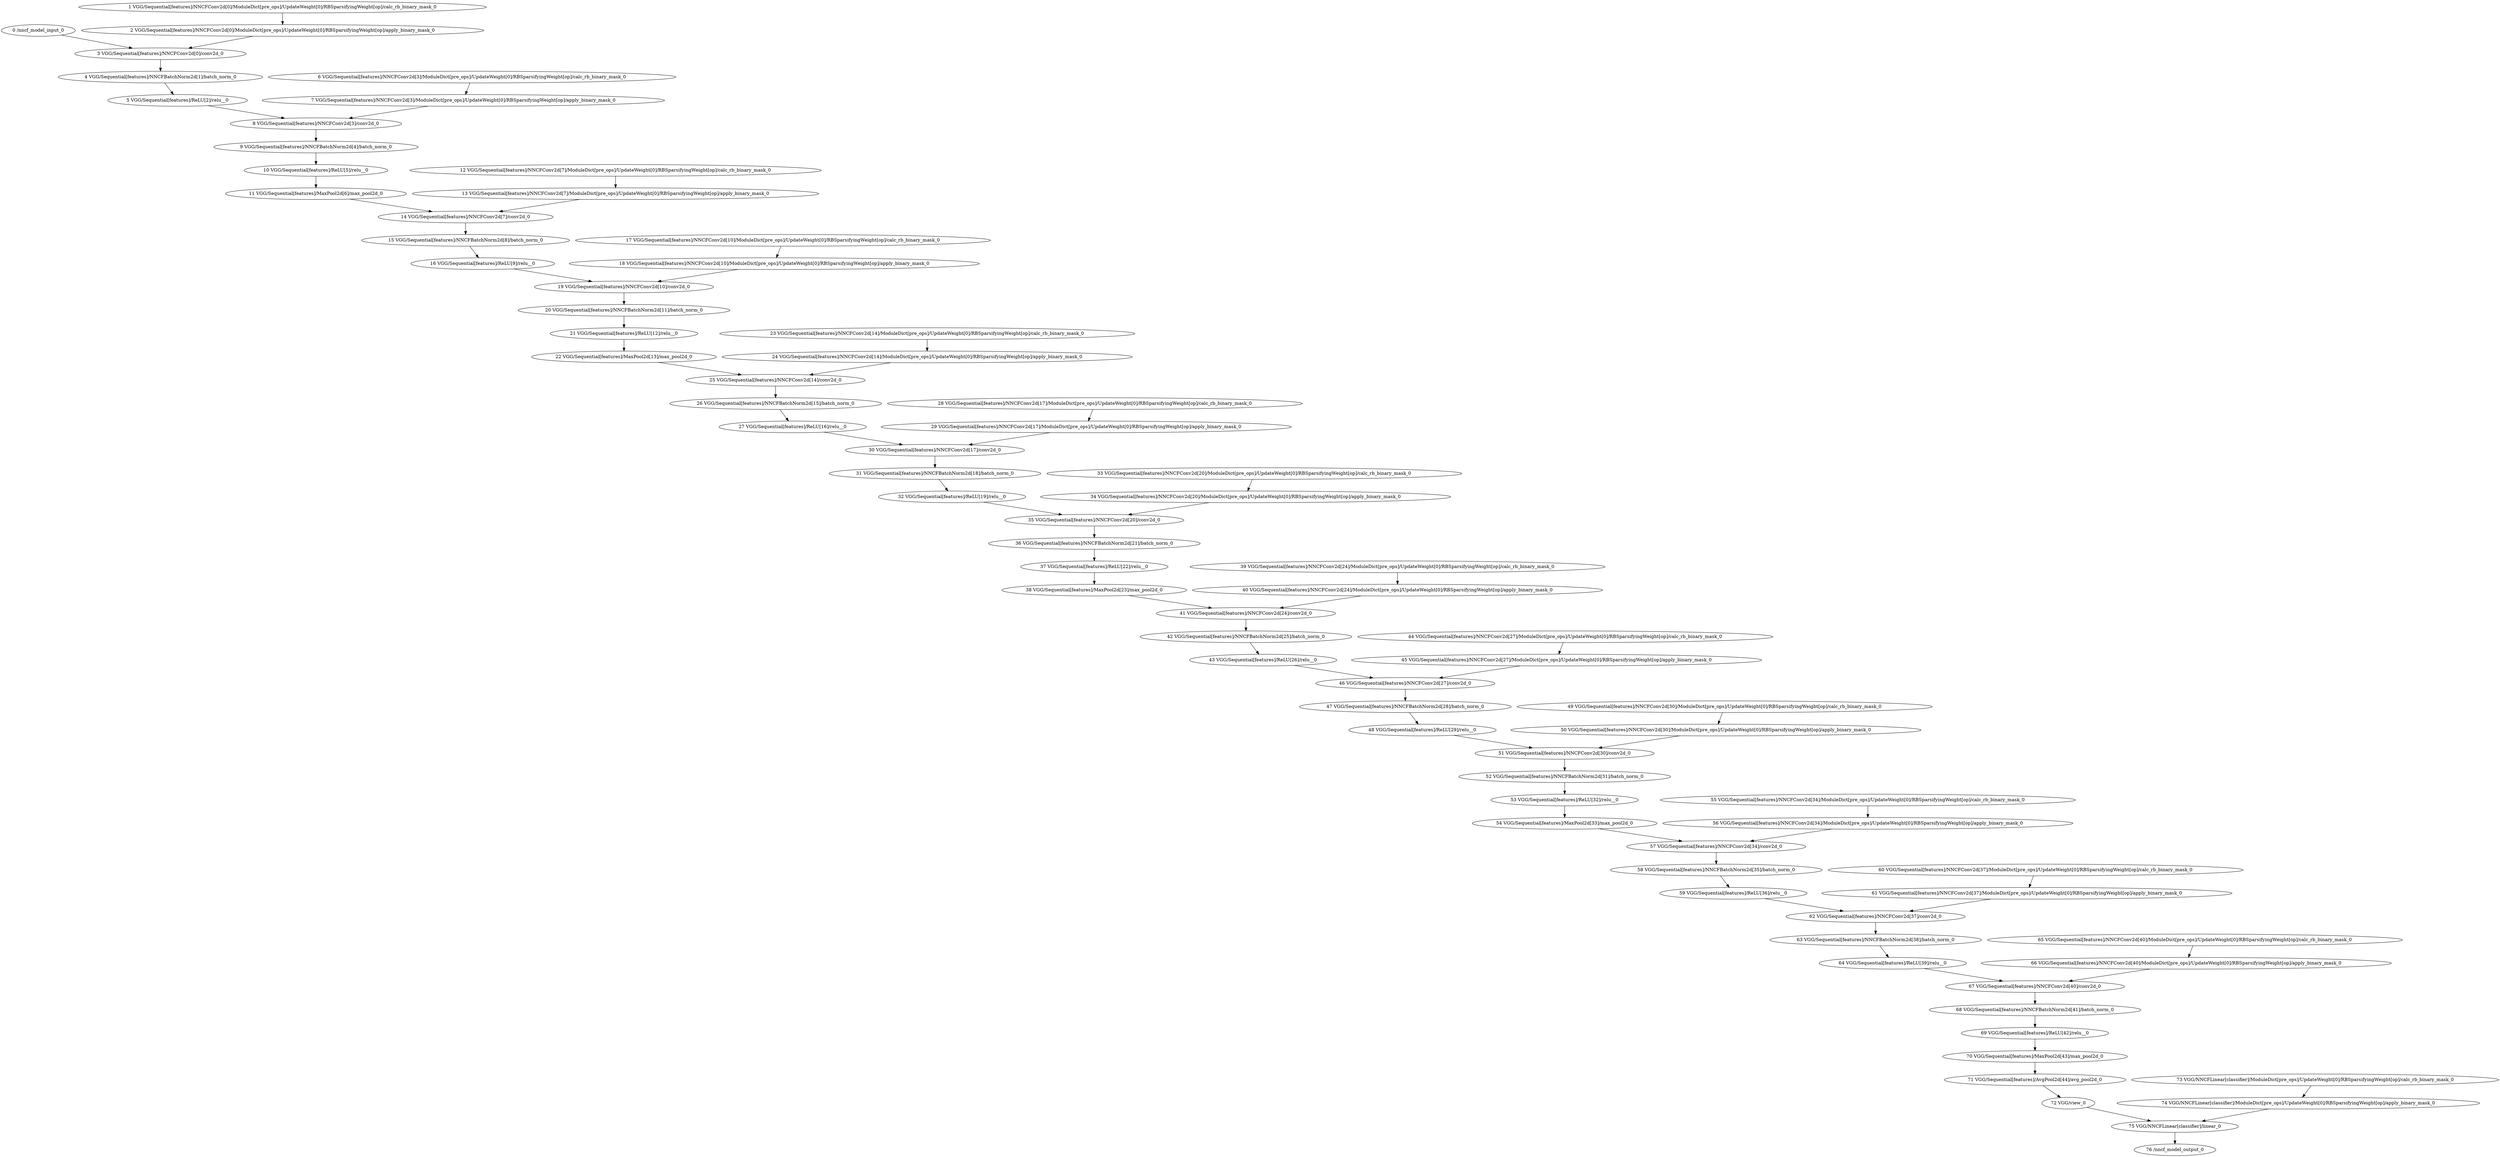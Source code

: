 strict digraph  {
"0 /nncf_model_input_0" [id=0, type=nncf_model_input];
"1 VGG/Sequential[features]/NNCFConv2d[0]/ModuleDict[pre_ops]/UpdateWeight[0]/RBSparsifyingWeight[op]/calc_rb_binary_mask_0" [id=1, type=calc_rb_binary_mask];
"2 VGG/Sequential[features]/NNCFConv2d[0]/ModuleDict[pre_ops]/UpdateWeight[0]/RBSparsifyingWeight[op]/apply_binary_mask_0" [id=2, type=apply_binary_mask];
"3 VGG/Sequential[features]/NNCFConv2d[0]/conv2d_0" [id=3, type=conv2d];
"4 VGG/Sequential[features]/NNCFBatchNorm2d[1]/batch_norm_0" [id=4, type=batch_norm];
"5 VGG/Sequential[features]/ReLU[2]/relu__0" [id=5, type=relu_];
"6 VGG/Sequential[features]/NNCFConv2d[3]/ModuleDict[pre_ops]/UpdateWeight[0]/RBSparsifyingWeight[op]/calc_rb_binary_mask_0" [id=6, type=calc_rb_binary_mask];
"7 VGG/Sequential[features]/NNCFConv2d[3]/ModuleDict[pre_ops]/UpdateWeight[0]/RBSparsifyingWeight[op]/apply_binary_mask_0" [id=7, type=apply_binary_mask];
"8 VGG/Sequential[features]/NNCFConv2d[3]/conv2d_0" [id=8, type=conv2d];
"9 VGG/Sequential[features]/NNCFBatchNorm2d[4]/batch_norm_0" [id=9, type=batch_norm];
"10 VGG/Sequential[features]/ReLU[5]/relu__0" [id=10, type=relu_];
"11 VGG/Sequential[features]/MaxPool2d[6]/max_pool2d_0" [id=11, type=max_pool2d];
"12 VGG/Sequential[features]/NNCFConv2d[7]/ModuleDict[pre_ops]/UpdateWeight[0]/RBSparsifyingWeight[op]/calc_rb_binary_mask_0" [id=12, type=calc_rb_binary_mask];
"13 VGG/Sequential[features]/NNCFConv2d[7]/ModuleDict[pre_ops]/UpdateWeight[0]/RBSparsifyingWeight[op]/apply_binary_mask_0" [id=13, type=apply_binary_mask];
"14 VGG/Sequential[features]/NNCFConv2d[7]/conv2d_0" [id=14, type=conv2d];
"15 VGG/Sequential[features]/NNCFBatchNorm2d[8]/batch_norm_0" [id=15, type=batch_norm];
"16 VGG/Sequential[features]/ReLU[9]/relu__0" [id=16, type=relu_];
"17 VGG/Sequential[features]/NNCFConv2d[10]/ModuleDict[pre_ops]/UpdateWeight[0]/RBSparsifyingWeight[op]/calc_rb_binary_mask_0" [id=17, type=calc_rb_binary_mask];
"18 VGG/Sequential[features]/NNCFConv2d[10]/ModuleDict[pre_ops]/UpdateWeight[0]/RBSparsifyingWeight[op]/apply_binary_mask_0" [id=18, type=apply_binary_mask];
"19 VGG/Sequential[features]/NNCFConv2d[10]/conv2d_0" [id=19, type=conv2d];
"20 VGG/Sequential[features]/NNCFBatchNorm2d[11]/batch_norm_0" [id=20, type=batch_norm];
"21 VGG/Sequential[features]/ReLU[12]/relu__0" [id=21, type=relu_];
"22 VGG/Sequential[features]/MaxPool2d[13]/max_pool2d_0" [id=22, type=max_pool2d];
"23 VGG/Sequential[features]/NNCFConv2d[14]/ModuleDict[pre_ops]/UpdateWeight[0]/RBSparsifyingWeight[op]/calc_rb_binary_mask_0" [id=23, type=calc_rb_binary_mask];
"24 VGG/Sequential[features]/NNCFConv2d[14]/ModuleDict[pre_ops]/UpdateWeight[0]/RBSparsifyingWeight[op]/apply_binary_mask_0" [id=24, type=apply_binary_mask];
"25 VGG/Sequential[features]/NNCFConv2d[14]/conv2d_0" [id=25, type=conv2d];
"26 VGG/Sequential[features]/NNCFBatchNorm2d[15]/batch_norm_0" [id=26, type=batch_norm];
"27 VGG/Sequential[features]/ReLU[16]/relu__0" [id=27, type=relu_];
"28 VGG/Sequential[features]/NNCFConv2d[17]/ModuleDict[pre_ops]/UpdateWeight[0]/RBSparsifyingWeight[op]/calc_rb_binary_mask_0" [id=28, type=calc_rb_binary_mask];
"29 VGG/Sequential[features]/NNCFConv2d[17]/ModuleDict[pre_ops]/UpdateWeight[0]/RBSparsifyingWeight[op]/apply_binary_mask_0" [id=29, type=apply_binary_mask];
"30 VGG/Sequential[features]/NNCFConv2d[17]/conv2d_0" [id=30, type=conv2d];
"31 VGG/Sequential[features]/NNCFBatchNorm2d[18]/batch_norm_0" [id=31, type=batch_norm];
"32 VGG/Sequential[features]/ReLU[19]/relu__0" [id=32, type=relu_];
"33 VGG/Sequential[features]/NNCFConv2d[20]/ModuleDict[pre_ops]/UpdateWeight[0]/RBSparsifyingWeight[op]/calc_rb_binary_mask_0" [id=33, type=calc_rb_binary_mask];
"34 VGG/Sequential[features]/NNCFConv2d[20]/ModuleDict[pre_ops]/UpdateWeight[0]/RBSparsifyingWeight[op]/apply_binary_mask_0" [id=34, type=apply_binary_mask];
"35 VGG/Sequential[features]/NNCFConv2d[20]/conv2d_0" [id=35, type=conv2d];
"36 VGG/Sequential[features]/NNCFBatchNorm2d[21]/batch_norm_0" [id=36, type=batch_norm];
"37 VGG/Sequential[features]/ReLU[22]/relu__0" [id=37, type=relu_];
"38 VGG/Sequential[features]/MaxPool2d[23]/max_pool2d_0" [id=38, type=max_pool2d];
"39 VGG/Sequential[features]/NNCFConv2d[24]/ModuleDict[pre_ops]/UpdateWeight[0]/RBSparsifyingWeight[op]/calc_rb_binary_mask_0" [id=39, type=calc_rb_binary_mask];
"40 VGG/Sequential[features]/NNCFConv2d[24]/ModuleDict[pre_ops]/UpdateWeight[0]/RBSparsifyingWeight[op]/apply_binary_mask_0" [id=40, type=apply_binary_mask];
"41 VGG/Sequential[features]/NNCFConv2d[24]/conv2d_0" [id=41, type=conv2d];
"42 VGG/Sequential[features]/NNCFBatchNorm2d[25]/batch_norm_0" [id=42, type=batch_norm];
"43 VGG/Sequential[features]/ReLU[26]/relu__0" [id=43, type=relu_];
"44 VGG/Sequential[features]/NNCFConv2d[27]/ModuleDict[pre_ops]/UpdateWeight[0]/RBSparsifyingWeight[op]/calc_rb_binary_mask_0" [id=44, type=calc_rb_binary_mask];
"45 VGG/Sequential[features]/NNCFConv2d[27]/ModuleDict[pre_ops]/UpdateWeight[0]/RBSparsifyingWeight[op]/apply_binary_mask_0" [id=45, type=apply_binary_mask];
"46 VGG/Sequential[features]/NNCFConv2d[27]/conv2d_0" [id=46, type=conv2d];
"47 VGG/Sequential[features]/NNCFBatchNorm2d[28]/batch_norm_0" [id=47, type=batch_norm];
"48 VGG/Sequential[features]/ReLU[29]/relu__0" [id=48, type=relu_];
"49 VGG/Sequential[features]/NNCFConv2d[30]/ModuleDict[pre_ops]/UpdateWeight[0]/RBSparsifyingWeight[op]/calc_rb_binary_mask_0" [id=49, type=calc_rb_binary_mask];
"50 VGG/Sequential[features]/NNCFConv2d[30]/ModuleDict[pre_ops]/UpdateWeight[0]/RBSparsifyingWeight[op]/apply_binary_mask_0" [id=50, type=apply_binary_mask];
"51 VGG/Sequential[features]/NNCFConv2d[30]/conv2d_0" [id=51, type=conv2d];
"52 VGG/Sequential[features]/NNCFBatchNorm2d[31]/batch_norm_0" [id=52, type=batch_norm];
"53 VGG/Sequential[features]/ReLU[32]/relu__0" [id=53, type=relu_];
"54 VGG/Sequential[features]/MaxPool2d[33]/max_pool2d_0" [id=54, type=max_pool2d];
"55 VGG/Sequential[features]/NNCFConv2d[34]/ModuleDict[pre_ops]/UpdateWeight[0]/RBSparsifyingWeight[op]/calc_rb_binary_mask_0" [id=55, type=calc_rb_binary_mask];
"56 VGG/Sequential[features]/NNCFConv2d[34]/ModuleDict[pre_ops]/UpdateWeight[0]/RBSparsifyingWeight[op]/apply_binary_mask_0" [id=56, type=apply_binary_mask];
"57 VGG/Sequential[features]/NNCFConv2d[34]/conv2d_0" [id=57, type=conv2d];
"58 VGG/Sequential[features]/NNCFBatchNorm2d[35]/batch_norm_0" [id=58, type=batch_norm];
"59 VGG/Sequential[features]/ReLU[36]/relu__0" [id=59, type=relu_];
"60 VGG/Sequential[features]/NNCFConv2d[37]/ModuleDict[pre_ops]/UpdateWeight[0]/RBSparsifyingWeight[op]/calc_rb_binary_mask_0" [id=60, type=calc_rb_binary_mask];
"61 VGG/Sequential[features]/NNCFConv2d[37]/ModuleDict[pre_ops]/UpdateWeight[0]/RBSparsifyingWeight[op]/apply_binary_mask_0" [id=61, type=apply_binary_mask];
"62 VGG/Sequential[features]/NNCFConv2d[37]/conv2d_0" [id=62, type=conv2d];
"63 VGG/Sequential[features]/NNCFBatchNorm2d[38]/batch_norm_0" [id=63, type=batch_norm];
"64 VGG/Sequential[features]/ReLU[39]/relu__0" [id=64, type=relu_];
"65 VGG/Sequential[features]/NNCFConv2d[40]/ModuleDict[pre_ops]/UpdateWeight[0]/RBSparsifyingWeight[op]/calc_rb_binary_mask_0" [id=65, type=calc_rb_binary_mask];
"66 VGG/Sequential[features]/NNCFConv2d[40]/ModuleDict[pre_ops]/UpdateWeight[0]/RBSparsifyingWeight[op]/apply_binary_mask_0" [id=66, type=apply_binary_mask];
"67 VGG/Sequential[features]/NNCFConv2d[40]/conv2d_0" [id=67, type=conv2d];
"68 VGG/Sequential[features]/NNCFBatchNorm2d[41]/batch_norm_0" [id=68, type=batch_norm];
"69 VGG/Sequential[features]/ReLU[42]/relu__0" [id=69, type=relu_];
"70 VGG/Sequential[features]/MaxPool2d[43]/max_pool2d_0" [id=70, type=max_pool2d];
"71 VGG/Sequential[features]/AvgPool2d[44]/avg_pool2d_0" [id=71, type=avg_pool2d];
"72 VGG/view_0" [id=72, type=view];
"73 VGG/NNCFLinear[classifier]/ModuleDict[pre_ops]/UpdateWeight[0]/RBSparsifyingWeight[op]/calc_rb_binary_mask_0" [id=73, type=calc_rb_binary_mask];
"74 VGG/NNCFLinear[classifier]/ModuleDict[pre_ops]/UpdateWeight[0]/RBSparsifyingWeight[op]/apply_binary_mask_0" [id=74, type=apply_binary_mask];
"75 VGG/NNCFLinear[classifier]/linear_0" [id=75, type=linear];
"76 /nncf_model_output_0" [id=76, type=nncf_model_output];
"0 /nncf_model_input_0" -> "3 VGG/Sequential[features]/NNCFConv2d[0]/conv2d_0";
"1 VGG/Sequential[features]/NNCFConv2d[0]/ModuleDict[pre_ops]/UpdateWeight[0]/RBSparsifyingWeight[op]/calc_rb_binary_mask_0" -> "2 VGG/Sequential[features]/NNCFConv2d[0]/ModuleDict[pre_ops]/UpdateWeight[0]/RBSparsifyingWeight[op]/apply_binary_mask_0";
"2 VGG/Sequential[features]/NNCFConv2d[0]/ModuleDict[pre_ops]/UpdateWeight[0]/RBSparsifyingWeight[op]/apply_binary_mask_0" -> "3 VGG/Sequential[features]/NNCFConv2d[0]/conv2d_0";
"3 VGG/Sequential[features]/NNCFConv2d[0]/conv2d_0" -> "4 VGG/Sequential[features]/NNCFBatchNorm2d[1]/batch_norm_0";
"4 VGG/Sequential[features]/NNCFBatchNorm2d[1]/batch_norm_0" -> "5 VGG/Sequential[features]/ReLU[2]/relu__0";
"5 VGG/Sequential[features]/ReLU[2]/relu__0" -> "8 VGG/Sequential[features]/NNCFConv2d[3]/conv2d_0";
"6 VGG/Sequential[features]/NNCFConv2d[3]/ModuleDict[pre_ops]/UpdateWeight[0]/RBSparsifyingWeight[op]/calc_rb_binary_mask_0" -> "7 VGG/Sequential[features]/NNCFConv2d[3]/ModuleDict[pre_ops]/UpdateWeight[0]/RBSparsifyingWeight[op]/apply_binary_mask_0";
"7 VGG/Sequential[features]/NNCFConv2d[3]/ModuleDict[pre_ops]/UpdateWeight[0]/RBSparsifyingWeight[op]/apply_binary_mask_0" -> "8 VGG/Sequential[features]/NNCFConv2d[3]/conv2d_0";
"8 VGG/Sequential[features]/NNCFConv2d[3]/conv2d_0" -> "9 VGG/Sequential[features]/NNCFBatchNorm2d[4]/batch_norm_0";
"9 VGG/Sequential[features]/NNCFBatchNorm2d[4]/batch_norm_0" -> "10 VGG/Sequential[features]/ReLU[5]/relu__0";
"10 VGG/Sequential[features]/ReLU[5]/relu__0" -> "11 VGG/Sequential[features]/MaxPool2d[6]/max_pool2d_0";
"11 VGG/Sequential[features]/MaxPool2d[6]/max_pool2d_0" -> "14 VGG/Sequential[features]/NNCFConv2d[7]/conv2d_0";
"12 VGG/Sequential[features]/NNCFConv2d[7]/ModuleDict[pre_ops]/UpdateWeight[0]/RBSparsifyingWeight[op]/calc_rb_binary_mask_0" -> "13 VGG/Sequential[features]/NNCFConv2d[7]/ModuleDict[pre_ops]/UpdateWeight[0]/RBSparsifyingWeight[op]/apply_binary_mask_0";
"13 VGG/Sequential[features]/NNCFConv2d[7]/ModuleDict[pre_ops]/UpdateWeight[0]/RBSparsifyingWeight[op]/apply_binary_mask_0" -> "14 VGG/Sequential[features]/NNCFConv2d[7]/conv2d_0";
"14 VGG/Sequential[features]/NNCFConv2d[7]/conv2d_0" -> "15 VGG/Sequential[features]/NNCFBatchNorm2d[8]/batch_norm_0";
"15 VGG/Sequential[features]/NNCFBatchNorm2d[8]/batch_norm_0" -> "16 VGG/Sequential[features]/ReLU[9]/relu__0";
"16 VGG/Sequential[features]/ReLU[9]/relu__0" -> "19 VGG/Sequential[features]/NNCFConv2d[10]/conv2d_0";
"17 VGG/Sequential[features]/NNCFConv2d[10]/ModuleDict[pre_ops]/UpdateWeight[0]/RBSparsifyingWeight[op]/calc_rb_binary_mask_0" -> "18 VGG/Sequential[features]/NNCFConv2d[10]/ModuleDict[pre_ops]/UpdateWeight[0]/RBSparsifyingWeight[op]/apply_binary_mask_0";
"18 VGG/Sequential[features]/NNCFConv2d[10]/ModuleDict[pre_ops]/UpdateWeight[0]/RBSparsifyingWeight[op]/apply_binary_mask_0" -> "19 VGG/Sequential[features]/NNCFConv2d[10]/conv2d_0";
"19 VGG/Sequential[features]/NNCFConv2d[10]/conv2d_0" -> "20 VGG/Sequential[features]/NNCFBatchNorm2d[11]/batch_norm_0";
"20 VGG/Sequential[features]/NNCFBatchNorm2d[11]/batch_norm_0" -> "21 VGG/Sequential[features]/ReLU[12]/relu__0";
"21 VGG/Sequential[features]/ReLU[12]/relu__0" -> "22 VGG/Sequential[features]/MaxPool2d[13]/max_pool2d_0";
"22 VGG/Sequential[features]/MaxPool2d[13]/max_pool2d_0" -> "25 VGG/Sequential[features]/NNCFConv2d[14]/conv2d_0";
"23 VGG/Sequential[features]/NNCFConv2d[14]/ModuleDict[pre_ops]/UpdateWeight[0]/RBSparsifyingWeight[op]/calc_rb_binary_mask_0" -> "24 VGG/Sequential[features]/NNCFConv2d[14]/ModuleDict[pre_ops]/UpdateWeight[0]/RBSparsifyingWeight[op]/apply_binary_mask_0";
"24 VGG/Sequential[features]/NNCFConv2d[14]/ModuleDict[pre_ops]/UpdateWeight[0]/RBSparsifyingWeight[op]/apply_binary_mask_0" -> "25 VGG/Sequential[features]/NNCFConv2d[14]/conv2d_0";
"25 VGG/Sequential[features]/NNCFConv2d[14]/conv2d_0" -> "26 VGG/Sequential[features]/NNCFBatchNorm2d[15]/batch_norm_0";
"26 VGG/Sequential[features]/NNCFBatchNorm2d[15]/batch_norm_0" -> "27 VGG/Sequential[features]/ReLU[16]/relu__0";
"27 VGG/Sequential[features]/ReLU[16]/relu__0" -> "30 VGG/Sequential[features]/NNCFConv2d[17]/conv2d_0";
"28 VGG/Sequential[features]/NNCFConv2d[17]/ModuleDict[pre_ops]/UpdateWeight[0]/RBSparsifyingWeight[op]/calc_rb_binary_mask_0" -> "29 VGG/Sequential[features]/NNCFConv2d[17]/ModuleDict[pre_ops]/UpdateWeight[0]/RBSparsifyingWeight[op]/apply_binary_mask_0";
"29 VGG/Sequential[features]/NNCFConv2d[17]/ModuleDict[pre_ops]/UpdateWeight[0]/RBSparsifyingWeight[op]/apply_binary_mask_0" -> "30 VGG/Sequential[features]/NNCFConv2d[17]/conv2d_0";
"30 VGG/Sequential[features]/NNCFConv2d[17]/conv2d_0" -> "31 VGG/Sequential[features]/NNCFBatchNorm2d[18]/batch_norm_0";
"31 VGG/Sequential[features]/NNCFBatchNorm2d[18]/batch_norm_0" -> "32 VGG/Sequential[features]/ReLU[19]/relu__0";
"32 VGG/Sequential[features]/ReLU[19]/relu__0" -> "35 VGG/Sequential[features]/NNCFConv2d[20]/conv2d_0";
"33 VGG/Sequential[features]/NNCFConv2d[20]/ModuleDict[pre_ops]/UpdateWeight[0]/RBSparsifyingWeight[op]/calc_rb_binary_mask_0" -> "34 VGG/Sequential[features]/NNCFConv2d[20]/ModuleDict[pre_ops]/UpdateWeight[0]/RBSparsifyingWeight[op]/apply_binary_mask_0";
"34 VGG/Sequential[features]/NNCFConv2d[20]/ModuleDict[pre_ops]/UpdateWeight[0]/RBSparsifyingWeight[op]/apply_binary_mask_0" -> "35 VGG/Sequential[features]/NNCFConv2d[20]/conv2d_0";
"35 VGG/Sequential[features]/NNCFConv2d[20]/conv2d_0" -> "36 VGG/Sequential[features]/NNCFBatchNorm2d[21]/batch_norm_0";
"36 VGG/Sequential[features]/NNCFBatchNorm2d[21]/batch_norm_0" -> "37 VGG/Sequential[features]/ReLU[22]/relu__0";
"37 VGG/Sequential[features]/ReLU[22]/relu__0" -> "38 VGG/Sequential[features]/MaxPool2d[23]/max_pool2d_0";
"38 VGG/Sequential[features]/MaxPool2d[23]/max_pool2d_0" -> "41 VGG/Sequential[features]/NNCFConv2d[24]/conv2d_0";
"39 VGG/Sequential[features]/NNCFConv2d[24]/ModuleDict[pre_ops]/UpdateWeight[0]/RBSparsifyingWeight[op]/calc_rb_binary_mask_0" -> "40 VGG/Sequential[features]/NNCFConv2d[24]/ModuleDict[pre_ops]/UpdateWeight[0]/RBSparsifyingWeight[op]/apply_binary_mask_0";
"40 VGG/Sequential[features]/NNCFConv2d[24]/ModuleDict[pre_ops]/UpdateWeight[0]/RBSparsifyingWeight[op]/apply_binary_mask_0" -> "41 VGG/Sequential[features]/NNCFConv2d[24]/conv2d_0";
"41 VGG/Sequential[features]/NNCFConv2d[24]/conv2d_0" -> "42 VGG/Sequential[features]/NNCFBatchNorm2d[25]/batch_norm_0";
"42 VGG/Sequential[features]/NNCFBatchNorm2d[25]/batch_norm_0" -> "43 VGG/Sequential[features]/ReLU[26]/relu__0";
"43 VGG/Sequential[features]/ReLU[26]/relu__0" -> "46 VGG/Sequential[features]/NNCFConv2d[27]/conv2d_0";
"44 VGG/Sequential[features]/NNCFConv2d[27]/ModuleDict[pre_ops]/UpdateWeight[0]/RBSparsifyingWeight[op]/calc_rb_binary_mask_0" -> "45 VGG/Sequential[features]/NNCFConv2d[27]/ModuleDict[pre_ops]/UpdateWeight[0]/RBSparsifyingWeight[op]/apply_binary_mask_0";
"45 VGG/Sequential[features]/NNCFConv2d[27]/ModuleDict[pre_ops]/UpdateWeight[0]/RBSparsifyingWeight[op]/apply_binary_mask_0" -> "46 VGG/Sequential[features]/NNCFConv2d[27]/conv2d_0";
"46 VGG/Sequential[features]/NNCFConv2d[27]/conv2d_0" -> "47 VGG/Sequential[features]/NNCFBatchNorm2d[28]/batch_norm_0";
"47 VGG/Sequential[features]/NNCFBatchNorm2d[28]/batch_norm_0" -> "48 VGG/Sequential[features]/ReLU[29]/relu__0";
"48 VGG/Sequential[features]/ReLU[29]/relu__0" -> "51 VGG/Sequential[features]/NNCFConv2d[30]/conv2d_0";
"49 VGG/Sequential[features]/NNCFConv2d[30]/ModuleDict[pre_ops]/UpdateWeight[0]/RBSparsifyingWeight[op]/calc_rb_binary_mask_0" -> "50 VGG/Sequential[features]/NNCFConv2d[30]/ModuleDict[pre_ops]/UpdateWeight[0]/RBSparsifyingWeight[op]/apply_binary_mask_0";
"50 VGG/Sequential[features]/NNCFConv2d[30]/ModuleDict[pre_ops]/UpdateWeight[0]/RBSparsifyingWeight[op]/apply_binary_mask_0" -> "51 VGG/Sequential[features]/NNCFConv2d[30]/conv2d_0";
"51 VGG/Sequential[features]/NNCFConv2d[30]/conv2d_0" -> "52 VGG/Sequential[features]/NNCFBatchNorm2d[31]/batch_norm_0";
"52 VGG/Sequential[features]/NNCFBatchNorm2d[31]/batch_norm_0" -> "53 VGG/Sequential[features]/ReLU[32]/relu__0";
"53 VGG/Sequential[features]/ReLU[32]/relu__0" -> "54 VGG/Sequential[features]/MaxPool2d[33]/max_pool2d_0";
"54 VGG/Sequential[features]/MaxPool2d[33]/max_pool2d_0" -> "57 VGG/Sequential[features]/NNCFConv2d[34]/conv2d_0";
"55 VGG/Sequential[features]/NNCFConv2d[34]/ModuleDict[pre_ops]/UpdateWeight[0]/RBSparsifyingWeight[op]/calc_rb_binary_mask_0" -> "56 VGG/Sequential[features]/NNCFConv2d[34]/ModuleDict[pre_ops]/UpdateWeight[0]/RBSparsifyingWeight[op]/apply_binary_mask_0";
"56 VGG/Sequential[features]/NNCFConv2d[34]/ModuleDict[pre_ops]/UpdateWeight[0]/RBSparsifyingWeight[op]/apply_binary_mask_0" -> "57 VGG/Sequential[features]/NNCFConv2d[34]/conv2d_0";
"57 VGG/Sequential[features]/NNCFConv2d[34]/conv2d_0" -> "58 VGG/Sequential[features]/NNCFBatchNorm2d[35]/batch_norm_0";
"58 VGG/Sequential[features]/NNCFBatchNorm2d[35]/batch_norm_0" -> "59 VGG/Sequential[features]/ReLU[36]/relu__0";
"59 VGG/Sequential[features]/ReLU[36]/relu__0" -> "62 VGG/Sequential[features]/NNCFConv2d[37]/conv2d_0";
"60 VGG/Sequential[features]/NNCFConv2d[37]/ModuleDict[pre_ops]/UpdateWeight[0]/RBSparsifyingWeight[op]/calc_rb_binary_mask_0" -> "61 VGG/Sequential[features]/NNCFConv2d[37]/ModuleDict[pre_ops]/UpdateWeight[0]/RBSparsifyingWeight[op]/apply_binary_mask_0";
"61 VGG/Sequential[features]/NNCFConv2d[37]/ModuleDict[pre_ops]/UpdateWeight[0]/RBSparsifyingWeight[op]/apply_binary_mask_0" -> "62 VGG/Sequential[features]/NNCFConv2d[37]/conv2d_0";
"62 VGG/Sequential[features]/NNCFConv2d[37]/conv2d_0" -> "63 VGG/Sequential[features]/NNCFBatchNorm2d[38]/batch_norm_0";
"63 VGG/Sequential[features]/NNCFBatchNorm2d[38]/batch_norm_0" -> "64 VGG/Sequential[features]/ReLU[39]/relu__0";
"64 VGG/Sequential[features]/ReLU[39]/relu__0" -> "67 VGG/Sequential[features]/NNCFConv2d[40]/conv2d_0";
"65 VGG/Sequential[features]/NNCFConv2d[40]/ModuleDict[pre_ops]/UpdateWeight[0]/RBSparsifyingWeight[op]/calc_rb_binary_mask_0" -> "66 VGG/Sequential[features]/NNCFConv2d[40]/ModuleDict[pre_ops]/UpdateWeight[0]/RBSparsifyingWeight[op]/apply_binary_mask_0";
"66 VGG/Sequential[features]/NNCFConv2d[40]/ModuleDict[pre_ops]/UpdateWeight[0]/RBSparsifyingWeight[op]/apply_binary_mask_0" -> "67 VGG/Sequential[features]/NNCFConv2d[40]/conv2d_0";
"67 VGG/Sequential[features]/NNCFConv2d[40]/conv2d_0" -> "68 VGG/Sequential[features]/NNCFBatchNorm2d[41]/batch_norm_0";
"68 VGG/Sequential[features]/NNCFBatchNorm2d[41]/batch_norm_0" -> "69 VGG/Sequential[features]/ReLU[42]/relu__0";
"69 VGG/Sequential[features]/ReLU[42]/relu__0" -> "70 VGG/Sequential[features]/MaxPool2d[43]/max_pool2d_0";
"70 VGG/Sequential[features]/MaxPool2d[43]/max_pool2d_0" -> "71 VGG/Sequential[features]/AvgPool2d[44]/avg_pool2d_0";
"71 VGG/Sequential[features]/AvgPool2d[44]/avg_pool2d_0" -> "72 VGG/view_0";
"72 VGG/view_0" -> "75 VGG/NNCFLinear[classifier]/linear_0";
"73 VGG/NNCFLinear[classifier]/ModuleDict[pre_ops]/UpdateWeight[0]/RBSparsifyingWeight[op]/calc_rb_binary_mask_0" -> "74 VGG/NNCFLinear[classifier]/ModuleDict[pre_ops]/UpdateWeight[0]/RBSparsifyingWeight[op]/apply_binary_mask_0";
"74 VGG/NNCFLinear[classifier]/ModuleDict[pre_ops]/UpdateWeight[0]/RBSparsifyingWeight[op]/apply_binary_mask_0" -> "75 VGG/NNCFLinear[classifier]/linear_0";
"75 VGG/NNCFLinear[classifier]/linear_0" -> "76 /nncf_model_output_0";
}
